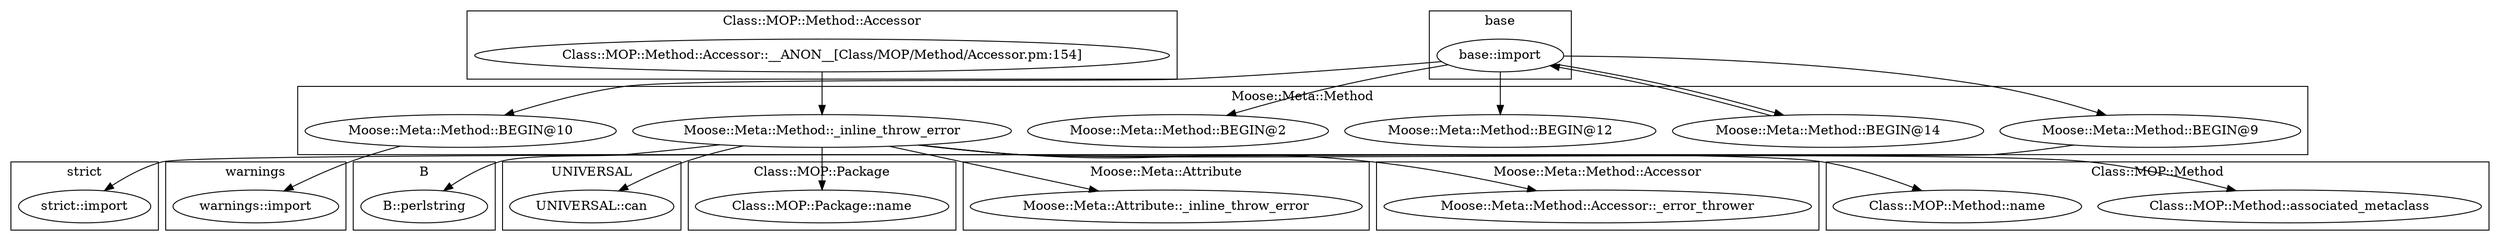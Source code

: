 digraph {
graph [overlap=false]
subgraph cluster_warnings {
	label="warnings";
	"warnings::import";
}
subgraph cluster_B {
	label="B";
	"B::perlstring";
}
subgraph cluster_UNIVERSAL {
	label="UNIVERSAL";
	"UNIVERSAL::can";
}
subgraph cluster_Class_MOP_Method_Accessor {
	label="Class::MOP::Method::Accessor";
	"Class::MOP::Method::Accessor::__ANON__[Class/MOP/Method/Accessor.pm:154]";
}
subgraph cluster_base {
	label="base";
	"base::import";
}
subgraph cluster_strict {
	label="strict";
	"strict::import";
}
subgraph cluster_Moose_Meta_Method {
	label="Moose::Meta::Method";
	"Moose::Meta::Method::BEGIN@9";
	"Moose::Meta::Method::BEGIN@12";
	"Moose::Meta::Method::BEGIN@10";
	"Moose::Meta::Method::_inline_throw_error";
	"Moose::Meta::Method::BEGIN@2";
	"Moose::Meta::Method::BEGIN@14";
}
subgraph cluster_Class_MOP_Package {
	label="Class::MOP::Package";
	"Class::MOP::Package::name";
}
subgraph cluster_Moose_Meta_Attribute {
	label="Moose::Meta::Attribute";
	"Moose::Meta::Attribute::_inline_throw_error";
}
subgraph cluster_Moose_Meta_Method_Accessor {
	label="Moose::Meta::Method::Accessor";
	"Moose::Meta::Method::Accessor::_error_thrower";
}
subgraph cluster_Class_MOP_Method {
	label="Class::MOP::Method";
	"Class::MOP::Method::name";
	"Class::MOP::Method::associated_metaclass";
}
"Moose::Meta::Method::_inline_throw_error" -> "Moose::Meta::Attribute::_inline_throw_error";
"Moose::Meta::Method::_inline_throw_error" -> "B::perlstring";
"base::import" -> "Moose::Meta::Method::BEGIN@14";
"base::import" -> "Moose::Meta::Method::BEGIN@10";
"Moose::Meta::Method::_inline_throw_error" -> "Class::MOP::Method::name";
"Moose::Meta::Method::_inline_throw_error" -> "UNIVERSAL::can";
"Moose::Meta::Method::BEGIN@14" -> "base::import";
"Moose::Meta::Method::BEGIN@10" -> "warnings::import";
"Moose::Meta::Method::_inline_throw_error" -> "Class::MOP::Package::name";
"Moose::Meta::Method::BEGIN@9" -> "strict::import";
"Moose::Meta::Method::_inline_throw_error" -> "Class::MOP::Method::associated_metaclass";
"base::import" -> "Moose::Meta::Method::BEGIN@12";
"Moose::Meta::Method::_inline_throw_error" -> "Moose::Meta::Method::Accessor::_error_thrower";
"base::import" -> "Moose::Meta::Method::BEGIN@9";
"Class::MOP::Method::Accessor::__ANON__[Class/MOP/Method/Accessor.pm:154]" -> "Moose::Meta::Method::_inline_throw_error";
"base::import" -> "Moose::Meta::Method::BEGIN@2";
}
